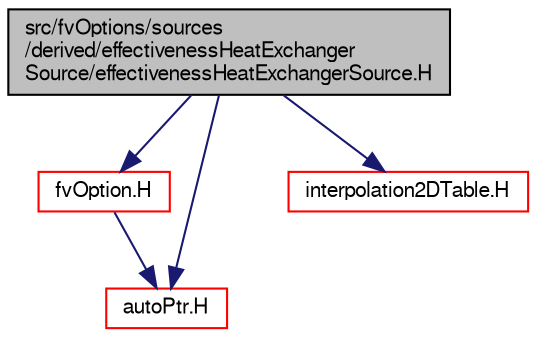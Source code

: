 digraph "src/fvOptions/sources/derived/effectivenessHeatExchangerSource/effectivenessHeatExchangerSource.H"
{
  bgcolor="transparent";
  edge [fontname="FreeSans",fontsize="10",labelfontname="FreeSans",labelfontsize="10"];
  node [fontname="FreeSans",fontsize="10",shape=record];
  Node0 [label="src/fvOptions/sources\l/derived/effectivenessHeatExchanger\lSource/effectivenessHeatExchangerSource.H",height=0.2,width=0.4,color="black", fillcolor="grey75", style="filled", fontcolor="black"];
  Node0 -> Node1 [color="midnightblue",fontsize="10",style="solid",fontname="FreeSans"];
  Node1 [label="fvOption.H",height=0.2,width=0.4,color="red",URL="$a04613.html"];
  Node1 -> Node77 [color="midnightblue",fontsize="10",style="solid",fontname="FreeSans"];
  Node77 [label="autoPtr.H",height=0.2,width=0.4,color="red",URL="$a11078.html"];
  Node0 -> Node77 [color="midnightblue",fontsize="10",style="solid",fontname="FreeSans"];
  Node0 -> Node303 [color="midnightblue",fontsize="10",style="solid",fontname="FreeSans"];
  Node303 [label="interpolation2DTable.H",height=0.2,width=0.4,color="red",URL="$a10406.html"];
}
